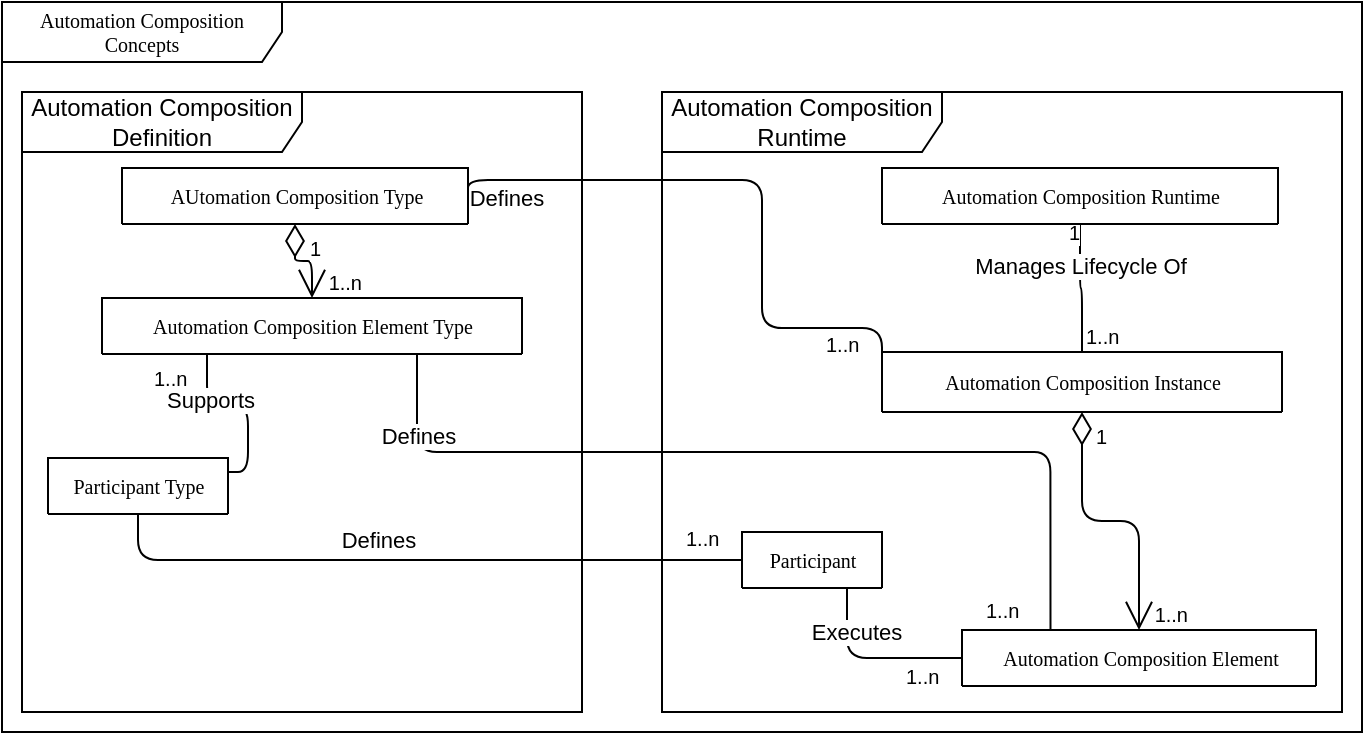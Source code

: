 <mxfile version="20.5.3" type="embed"><diagram id="bvb-jbqjrMuuALgzDfic" name="Page-1"><mxGraphModel dx="1631" dy="1013" grid="1" gridSize="10" guides="1" tooltips="1" connect="1" arrows="1" fold="1" page="0" pageScale="1" pageWidth="850" pageHeight="1100" math="0" shadow="0"><root><mxCell id="0"/><mxCell id="1" parent="0"/><mxCell id="tXU4QVJW2cZJAh9cHZi9-1" value="Automation Composition Runtime" style="shape=umlFrame;whiteSpace=wrap;html=1;width=140;height=30;fillColor=none;" parent="1" vertex="1"><mxGeometry x="370" y="70" width="340" height="310" as="geometry"/></mxCell><mxCell id="tXU4QVJW2cZJAh9cHZi9-2" value="Automation Composition Definition" style="shape=umlFrame;whiteSpace=wrap;html=1;width=140;height=30;fillColor=none;" parent="1" vertex="1"><mxGeometry x="50" y="70" width="280" height="310" as="geometry"/></mxCell><mxCell id="tXU4QVJW2cZJAh9cHZi9-3" value="Automation Composition Concepts" style="shape=umlFrame;whiteSpace=wrap;html=1;rounded=0;shadow=0;comic=0;labelBackgroundColor=none;strokeWidth=1;fontFamily=Verdana;fontSize=10;align=center;width=140;height=30;fillColor=none;" parent="1" vertex="1"><mxGeometry x="40" y="25" width="680" height="365" as="geometry"/></mxCell><mxCell id="tXU4QVJW2cZJAh9cHZi9-4" value="" style="endArrow=open;html=1;endSize=12;startArrow=diamondThin;startSize=14;startFill=0;edgeStyle=orthogonalEdgeStyle;exitX=0.5;exitY=1;exitDx=0;exitDy=0;" parent="1" source="tXU4QVJW2cZJAh9cHZi9-30" target="tXU4QVJW2cZJAh9cHZi9-29" edge="1"><mxGeometry relative="1" as="geometry"><mxPoint x="377.5" y="492" as="sourcePoint"/><mxPoint x="378" y="544" as="targetPoint"/></mxGeometry></mxCell><mxCell id="tXU4QVJW2cZJAh9cHZi9-5" value="1" style="resizable=0;html=1;align=left;verticalAlign=top;labelBackgroundColor=#ffffff;fontSize=10;" parent="tXU4QVJW2cZJAh9cHZi9-4" connectable="0" vertex="1"><mxGeometry x="-1" relative="1" as="geometry"><mxPoint x="5" as="offset"/></mxGeometry></mxCell><mxCell id="tXU4QVJW2cZJAh9cHZi9-6" value="1..n" style="resizable=0;html=1;align=right;verticalAlign=top;labelBackgroundColor=#ffffff;fontSize=10;" parent="tXU4QVJW2cZJAh9cHZi9-4" connectable="0" vertex="1"><mxGeometry x="1" relative="1" as="geometry"><mxPoint x="25" y="-20" as="offset"/></mxGeometry></mxCell><mxCell id="tXU4QVJW2cZJAh9cHZi9-7" value="Executes" style="endArrow=none;html=1;edgeStyle=orthogonalEdgeStyle;entryX=0.75;entryY=1;entryDx=0;entryDy=0;exitX=0;exitY=0.5;exitDx=0;exitDy=0;" parent="1" source="tXU4QVJW2cZJAh9cHZi9-29" target="tXU4QVJW2cZJAh9cHZi9-34" edge="1"><mxGeometry x="0.141" y="-13" relative="1" as="geometry"><mxPoint x="509" y="353" as="sourcePoint"/><mxPoint x="559" y="644" as="targetPoint"/><Array as="points"/><mxPoint as="offset"/></mxGeometry></mxCell><mxCell id="tXU4QVJW2cZJAh9cHZi9-8" value="1..n" style="resizable=0;html=1;align=left;verticalAlign=bottom;labelBackgroundColor=#ffffff;fontSize=10;" parent="tXU4QVJW2cZJAh9cHZi9-7" connectable="0" vertex="1"><mxGeometry x="-1" relative="1" as="geometry"><mxPoint x="-30" y="17" as="offset"/></mxGeometry></mxCell><mxCell id="tXU4QVJW2cZJAh9cHZi9-9" value="" style="resizable=0;html=1;align=right;verticalAlign=bottom;labelBackgroundColor=#ffffff;fontSize=10;" parent="tXU4QVJW2cZJAh9cHZi9-7" connectable="0" vertex="1"><mxGeometry x="1" relative="1" as="geometry"><mxPoint x="-10" as="offset"/></mxGeometry></mxCell><mxCell id="tXU4QVJW2cZJAh9cHZi9-10" value="Manages Lifecycle Of" style="endArrow=none;html=1;edgeStyle=orthogonalEdgeStyle;entryX=0.5;entryY=1;entryDx=0;entryDy=0;exitX=0.5;exitY=0;exitDx=0;exitDy=0;" parent="1" source="tXU4QVJW2cZJAh9cHZi9-30" target="tXU4QVJW2cZJAh9cHZi9-28" edge="1"><mxGeometry x="0.364" relative="1" as="geometry"><mxPoint x="603" y="523" as="sourcePoint"/><mxPoint x="563" y="312" as="targetPoint"/><mxPoint as="offset"/></mxGeometry></mxCell><mxCell id="tXU4QVJW2cZJAh9cHZi9-11" value="1..n" style="resizable=0;html=1;align=left;verticalAlign=bottom;labelBackgroundColor=#ffffff;fontSize=10;" parent="tXU4QVJW2cZJAh9cHZi9-10" connectable="0" vertex="1"><mxGeometry x="-1" relative="1" as="geometry"/></mxCell><mxCell id="tXU4QVJW2cZJAh9cHZi9-12" value="1" style="resizable=0;html=1;align=right;verticalAlign=bottom;labelBackgroundColor=#ffffff;fontSize=10;" parent="tXU4QVJW2cZJAh9cHZi9-10" connectable="0" vertex="1"><mxGeometry x="1" relative="1" as="geometry"><mxPoint y="12.5" as="offset"/></mxGeometry></mxCell><mxCell id="tXU4QVJW2cZJAh9cHZi9-13" value="Defines" style="endArrow=none;html=1;edgeStyle=orthogonalEdgeStyle;entryX=1;entryY=0.5;entryDx=0;entryDy=0;exitX=0;exitY=0.25;exitDx=0;exitDy=0;" parent="1" source="tXU4QVJW2cZJAh9cHZi9-30" target="tXU4QVJW2cZJAh9cHZi9-32" edge="1"><mxGeometry x="0.824" y="9" relative="1" as="geometry"><mxPoint x="620" y="523" as="sourcePoint"/><mxPoint x="760" y="478" as="targetPoint"/><mxPoint as="offset"/><Array as="points"><mxPoint x="420" y="188"/><mxPoint x="420" y="114"/></Array></mxGeometry></mxCell><mxCell id="tXU4QVJW2cZJAh9cHZi9-14" value="1..n" style="resizable=0;html=1;align=left;verticalAlign=bottom;labelBackgroundColor=#ffffff;fontSize=10;" parent="tXU4QVJW2cZJAh9cHZi9-13" connectable="0" vertex="1"><mxGeometry x="-1" relative="1" as="geometry"><mxPoint x="-30" y="-2.5" as="offset"/></mxGeometry></mxCell><mxCell id="tXU4QVJW2cZJAh9cHZi9-15" value="" style="resizable=0;html=1;align=right;verticalAlign=bottom;labelBackgroundColor=#ffffff;fontSize=10;" parent="tXU4QVJW2cZJAh9cHZi9-13" connectable="0" vertex="1"><mxGeometry x="1" relative="1" as="geometry"><mxPoint x="-10" as="offset"/></mxGeometry></mxCell><mxCell id="tXU4QVJW2cZJAh9cHZi9-16" value="Defines" style="endArrow=none;html=1;edgeStyle=orthogonalEdgeStyle;entryX=0.75;entryY=1;entryDx=0;entryDy=0;exitX=0.25;exitY=0;exitDx=0;exitDy=0;" parent="1" source="tXU4QVJW2cZJAh9cHZi9-29" target="tXU4QVJW2cZJAh9cHZi9-33" edge="1"><mxGeometry x="0.821" relative="1" as="geometry"><mxPoint x="580" y="650" as="sourcePoint"/><mxPoint x="310" y="348" as="targetPoint"/><Array as="points"><mxPoint x="548" y="250"/><mxPoint x="243" y="250"/></Array><mxPoint as="offset"/></mxGeometry></mxCell><mxCell id="tXU4QVJW2cZJAh9cHZi9-17" value="1..n" style="resizable=0;html=1;align=left;verticalAlign=bottom;labelBackgroundColor=#ffffff;fontSize=10;" parent="tXU4QVJW2cZJAh9cHZi9-16" connectable="0" vertex="1"><mxGeometry x="-1" relative="1" as="geometry"><mxPoint x="-34" y="-2" as="offset"/></mxGeometry></mxCell><mxCell id="tXU4QVJW2cZJAh9cHZi9-18" value="" style="resizable=0;html=1;align=right;verticalAlign=bottom;labelBackgroundColor=#ffffff;fontSize=10;" parent="tXU4QVJW2cZJAh9cHZi9-16" connectable="0" vertex="1"><mxGeometry x="1" relative="1" as="geometry"><mxPoint x="-10" as="offset"/></mxGeometry></mxCell><mxCell id="tXU4QVJW2cZJAh9cHZi9-19" value="Defines" style="endArrow=none;html=1;edgeStyle=orthogonalEdgeStyle;entryX=0.5;entryY=1;entryDx=0;entryDy=0;exitX=0;exitY=0.5;exitDx=0;exitDy=0;" parent="1" source="tXU4QVJW2cZJAh9cHZi9-34" target="tXU4QVJW2cZJAh9cHZi9-31" edge="1"><mxGeometry x="0.119" y="-10" relative="1" as="geometry"><mxPoint x="490" y="426.5" as="sourcePoint"/><mxPoint x="410" y="350" as="targetPoint"/><mxPoint as="offset"/></mxGeometry></mxCell><mxCell id="tXU4QVJW2cZJAh9cHZi9-20" value="1..n" style="resizable=0;html=1;align=left;verticalAlign=bottom;labelBackgroundColor=#ffffff;fontSize=10;" parent="tXU4QVJW2cZJAh9cHZi9-19" connectable="0" vertex="1"><mxGeometry x="-1" relative="1" as="geometry"><mxPoint x="-30" y="-2.5" as="offset"/></mxGeometry></mxCell><mxCell id="tXU4QVJW2cZJAh9cHZi9-21" value="" style="resizable=0;html=1;align=right;verticalAlign=bottom;labelBackgroundColor=#ffffff;fontSize=10;" parent="tXU4QVJW2cZJAh9cHZi9-19" connectable="0" vertex="1"><mxGeometry x="1" relative="1" as="geometry"><mxPoint x="-10" as="offset"/></mxGeometry></mxCell><mxCell id="tXU4QVJW2cZJAh9cHZi9-22" value="Supports" style="endArrow=none;html=1;edgeStyle=orthogonalEdgeStyle;entryX=1;entryY=0.25;entryDx=0;entryDy=0;exitX=0.25;exitY=1;exitDx=0;exitDy=0;" parent="1" source="tXU4QVJW2cZJAh9cHZi9-33" target="tXU4QVJW2cZJAh9cHZi9-31" edge="1"><mxGeometry x="-0.38" y="3" relative="1" as="geometry"><mxPoint x="191" y="233" as="sourcePoint"/><mxPoint x="153" y="663" as="targetPoint"/><mxPoint as="offset"/></mxGeometry></mxCell><mxCell id="tXU4QVJW2cZJAh9cHZi9-23" value="1..n" style="resizable=0;html=1;align=left;verticalAlign=bottom;labelBackgroundColor=#ffffff;fontSize=10;" parent="tXU4QVJW2cZJAh9cHZi9-22" connectable="0" vertex="1"><mxGeometry x="-1" relative="1" as="geometry"><mxPoint x="-28" y="20" as="offset"/></mxGeometry></mxCell><mxCell id="tXU4QVJW2cZJAh9cHZi9-24" value="" style="resizable=0;html=1;align=right;verticalAlign=bottom;labelBackgroundColor=#ffffff;fontSize=10;" parent="tXU4QVJW2cZJAh9cHZi9-22" connectable="0" vertex="1"><mxGeometry x="1" relative="1" as="geometry"><mxPoint x="-10" as="offset"/></mxGeometry></mxCell><mxCell id="tXU4QVJW2cZJAh9cHZi9-25" value="" style="endArrow=open;html=1;endSize=12;startArrow=diamondThin;startSize=14;startFill=0;edgeStyle=orthogonalEdgeStyle;exitX=0.5;exitY=1;exitDx=0;exitDy=0;entryX=0.5;entryY=0;entryDx=0;entryDy=0;" parent="1" source="tXU4QVJW2cZJAh9cHZi9-32" target="tXU4QVJW2cZJAh9cHZi9-33" edge="1"><mxGeometry relative="1" as="geometry"><mxPoint x="648" y="403" as="sourcePoint"/><mxPoint x="328" y="263" as="targetPoint"/></mxGeometry></mxCell><mxCell id="tXU4QVJW2cZJAh9cHZi9-26" value="1" style="resizable=0;html=1;align=left;verticalAlign=top;labelBackgroundColor=#ffffff;fontSize=10;" parent="tXU4QVJW2cZJAh9cHZi9-25" connectable="0" vertex="1"><mxGeometry x="-1" relative="1" as="geometry"><mxPoint x="5" as="offset"/></mxGeometry></mxCell><mxCell id="tXU4QVJW2cZJAh9cHZi9-27" value="1..n" style="resizable=0;html=1;align=right;verticalAlign=top;labelBackgroundColor=#ffffff;fontSize=10;" parent="tXU4QVJW2cZJAh9cHZi9-25" connectable="0" vertex="1"><mxGeometry x="1" relative="1" as="geometry"><mxPoint x="25" y="-20" as="offset"/></mxGeometry></mxCell><mxCell id="tXU4QVJW2cZJAh9cHZi9-28" value="Automation Composition Runtime" style="swimlane;html=1;fontStyle=0;childLayout=stackLayout;horizontal=1;startSize=110;fillColor=none;horizontalStack=0;resizeParent=1;resizeLast=0;collapsible=1;marginBottom=0;swimlaneFillColor=#ffffff;rounded=0;shadow=0;comic=0;labelBackgroundColor=none;strokeWidth=1;fontFamily=Verdana;fontSize=10;align=center;" parent="1" vertex="1"><mxGeometry x="480" y="108" width="198" height="28" as="geometry"/></mxCell><mxCell id="tXU4QVJW2cZJAh9cHZi9-29" value="Automation Composition Element" style="swimlane;html=1;fontStyle=0;childLayout=stackLayout;horizontal=1;startSize=28;fillColor=none;horizontalStack=0;resizeParent=1;resizeLast=0;collapsible=1;marginBottom=0;swimlaneFillColor=#ffffff;rounded=0;shadow=0;comic=0;labelBackgroundColor=none;strokeWidth=1;fontFamily=Verdana;fontSize=10;align=center;" parent="1" vertex="1" collapsed="1"><mxGeometry x="520" y="339" width="177" height="28" as="geometry"><mxRectangle x="430" y="350" width="130" height="28" as="alternateBounds"/></mxGeometry></mxCell><mxCell id="tXU4QVJW2cZJAh9cHZi9-30" value="Automation Composition Instance" style="swimlane;html=1;fontStyle=0;childLayout=stackLayout;horizontal=1;startSize=110;fillColor=none;horizontalStack=0;resizeParent=1;resizeLast=0;collapsible=1;marginBottom=0;swimlaneFillColor=#ffffff;rounded=0;shadow=0;comic=0;labelBackgroundColor=none;strokeWidth=1;fontFamily=Verdana;fontSize=10;align=center;" parent="1" vertex="1"><mxGeometry x="480" y="200" width="200" height="30" as="geometry"/></mxCell><mxCell id="tXU4QVJW2cZJAh9cHZi9-31" value="Participant Type" style="swimlane;html=1;fontStyle=0;childLayout=stackLayout;horizontal=1;startSize=110;fillColor=none;horizontalStack=0;resizeParent=1;resizeLast=0;collapsible=1;marginBottom=0;swimlaneFillColor=#ffffff;rounded=0;shadow=0;comic=0;labelBackgroundColor=none;strokeWidth=1;fontFamily=Verdana;fontSize=10;align=center;" parent="1" vertex="1"><mxGeometry x="63" y="253" width="90" height="28" as="geometry"/></mxCell><mxCell id="tXU4QVJW2cZJAh9cHZi9-32" value="AUtomation Composition Type" style="swimlane;html=1;fontStyle=0;childLayout=stackLayout;horizontal=1;startSize=110;fillColor=none;horizontalStack=0;resizeParent=1;resizeLast=0;collapsible=1;marginBottom=0;swimlaneFillColor=#ffffff;rounded=0;shadow=0;comic=0;labelBackgroundColor=none;strokeWidth=1;fontFamily=Verdana;fontSize=10;align=center;" parent="1" vertex="1"><mxGeometry x="100" y="108" width="173" height="28" as="geometry"/></mxCell><mxCell id="tXU4QVJW2cZJAh9cHZi9-33" value="Automation Composition Element Type" style="swimlane;html=1;fontStyle=0;childLayout=stackLayout;horizontal=1;startSize=110;fillColor=none;horizontalStack=0;resizeParent=1;resizeLast=0;collapsible=1;marginBottom=0;swimlaneFillColor=#ffffff;rounded=0;shadow=0;comic=0;labelBackgroundColor=none;strokeWidth=1;fontFamily=Verdana;fontSize=10;align=center;" parent="1" vertex="1"><mxGeometry x="90" y="173" width="210" height="28" as="geometry"/></mxCell><mxCell id="tXU4QVJW2cZJAh9cHZi9-34" value="Participant" style="swimlane;html=1;fontStyle=0;childLayout=stackLayout;horizontal=1;startSize=110;fillColor=none;horizontalStack=0;resizeParent=1;resizeLast=0;collapsible=1;marginBottom=0;swimlaneFillColor=#ffffff;rounded=0;shadow=0;comic=0;labelBackgroundColor=none;strokeWidth=1;fontFamily=Verdana;fontSize=10;align=center;" parent="1" vertex="1"><mxGeometry x="410" y="290" width="70" height="28" as="geometry"/></mxCell></root></mxGraphModel></diagram></mxfile>